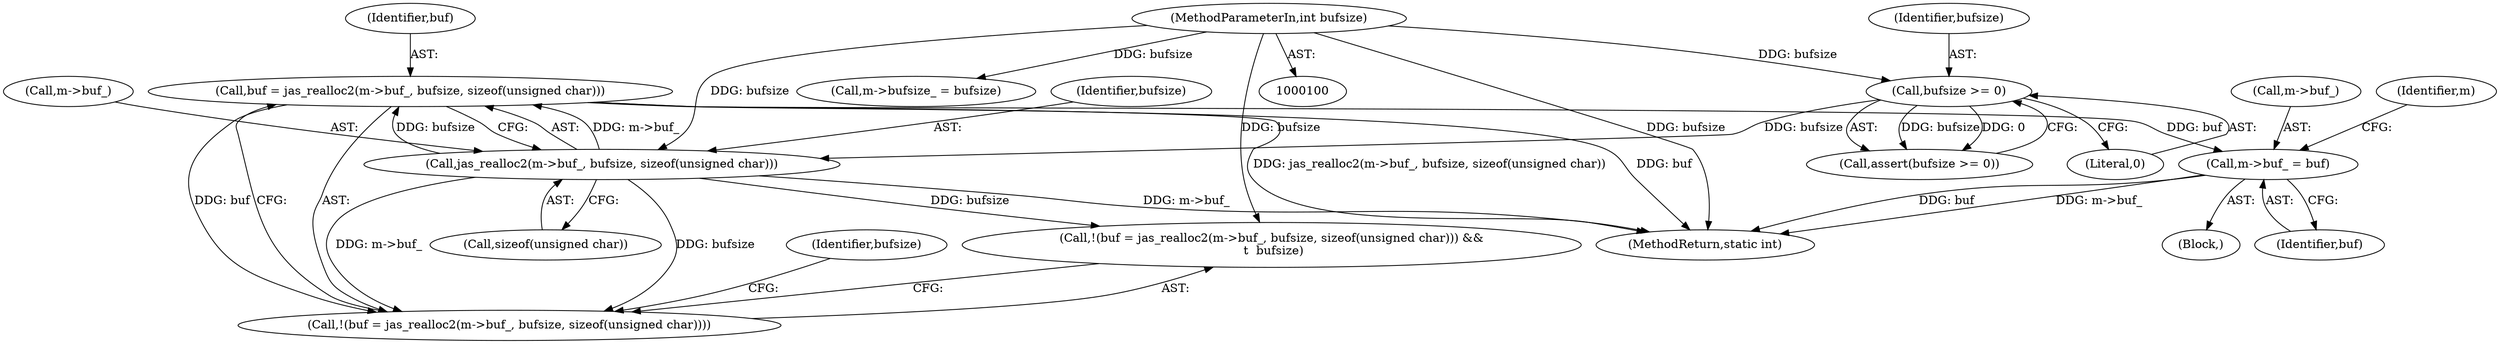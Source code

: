 digraph "1_jasper_634ce8e8a5accc0fa05dd2c20d42b4749d4b2735_5@API" {
"1000119" [label="(Call,buf = jas_realloc2(m->buf_, bufsize, sizeof(unsigned char)))"];
"1000121" [label="(Call,jas_realloc2(m->buf_, bufsize, sizeof(unsigned char)))"];
"1000106" [label="(Call,bufsize >= 0)"];
"1000102" [label="(MethodParameterIn,int bufsize)"];
"1000118" [label="(Call,!(buf = jas_realloc2(m->buf_, bufsize, sizeof(unsigned char))))"];
"1000139" [label="(Call,m->buf_ = buf)"];
"1000139" [label="(Call,m->buf_ = buf)"];
"1000126" [label="(Call,sizeof(unsigned char))"];
"1000128" [label="(Identifier,bufsize)"];
"1000122" [label="(Call,m->buf_)"];
"1000151" [label="(MethodReturn,static int)"];
"1000143" [label="(Identifier,buf)"];
"1000117" [label="(Call,!(buf = jas_realloc2(m->buf_, bufsize, sizeof(unsigned char))) &&\n \t  bufsize)"];
"1000140" [label="(Call,m->buf_)"];
"1000120" [label="(Identifier,buf)"];
"1000119" [label="(Call,buf = jas_realloc2(m->buf_, bufsize, sizeof(unsigned char)))"];
"1000118" [label="(Call,!(buf = jas_realloc2(m->buf_, bufsize, sizeof(unsigned char))))"];
"1000108" [label="(Literal,0)"];
"1000146" [label="(Identifier,m)"];
"1000107" [label="(Identifier,bufsize)"];
"1000125" [label="(Identifier,bufsize)"];
"1000103" [label="(Block,)"];
"1000106" [label="(Call,bufsize >= 0)"];
"1000102" [label="(MethodParameterIn,int bufsize)"];
"1000105" [label="(Call,assert(bufsize >= 0))"];
"1000121" [label="(Call,jas_realloc2(m->buf_, bufsize, sizeof(unsigned char)))"];
"1000144" [label="(Call,m->bufsize_ = bufsize)"];
"1000119" -> "1000118"  [label="AST: "];
"1000119" -> "1000121"  [label="CFG: "];
"1000120" -> "1000119"  [label="AST: "];
"1000121" -> "1000119"  [label="AST: "];
"1000118" -> "1000119"  [label="CFG: "];
"1000119" -> "1000151"  [label="DDG: jas_realloc2(m->buf_, bufsize, sizeof(unsigned char))"];
"1000119" -> "1000151"  [label="DDG: buf"];
"1000119" -> "1000118"  [label="DDG: buf"];
"1000121" -> "1000119"  [label="DDG: m->buf_"];
"1000121" -> "1000119"  [label="DDG: bufsize"];
"1000119" -> "1000139"  [label="DDG: buf"];
"1000121" -> "1000126"  [label="CFG: "];
"1000122" -> "1000121"  [label="AST: "];
"1000125" -> "1000121"  [label="AST: "];
"1000126" -> "1000121"  [label="AST: "];
"1000121" -> "1000151"  [label="DDG: m->buf_"];
"1000121" -> "1000118"  [label="DDG: m->buf_"];
"1000121" -> "1000118"  [label="DDG: bufsize"];
"1000106" -> "1000121"  [label="DDG: bufsize"];
"1000102" -> "1000121"  [label="DDG: bufsize"];
"1000121" -> "1000117"  [label="DDG: bufsize"];
"1000106" -> "1000105"  [label="AST: "];
"1000106" -> "1000108"  [label="CFG: "];
"1000107" -> "1000106"  [label="AST: "];
"1000108" -> "1000106"  [label="AST: "];
"1000105" -> "1000106"  [label="CFG: "];
"1000106" -> "1000105"  [label="DDG: bufsize"];
"1000106" -> "1000105"  [label="DDG: 0"];
"1000102" -> "1000106"  [label="DDG: bufsize"];
"1000102" -> "1000100"  [label="AST: "];
"1000102" -> "1000151"  [label="DDG: bufsize"];
"1000102" -> "1000117"  [label="DDG: bufsize"];
"1000102" -> "1000144"  [label="DDG: bufsize"];
"1000118" -> "1000117"  [label="AST: "];
"1000128" -> "1000118"  [label="CFG: "];
"1000117" -> "1000118"  [label="CFG: "];
"1000139" -> "1000103"  [label="AST: "];
"1000139" -> "1000143"  [label="CFG: "];
"1000140" -> "1000139"  [label="AST: "];
"1000143" -> "1000139"  [label="AST: "];
"1000146" -> "1000139"  [label="CFG: "];
"1000139" -> "1000151"  [label="DDG: m->buf_"];
"1000139" -> "1000151"  [label="DDG: buf"];
}
